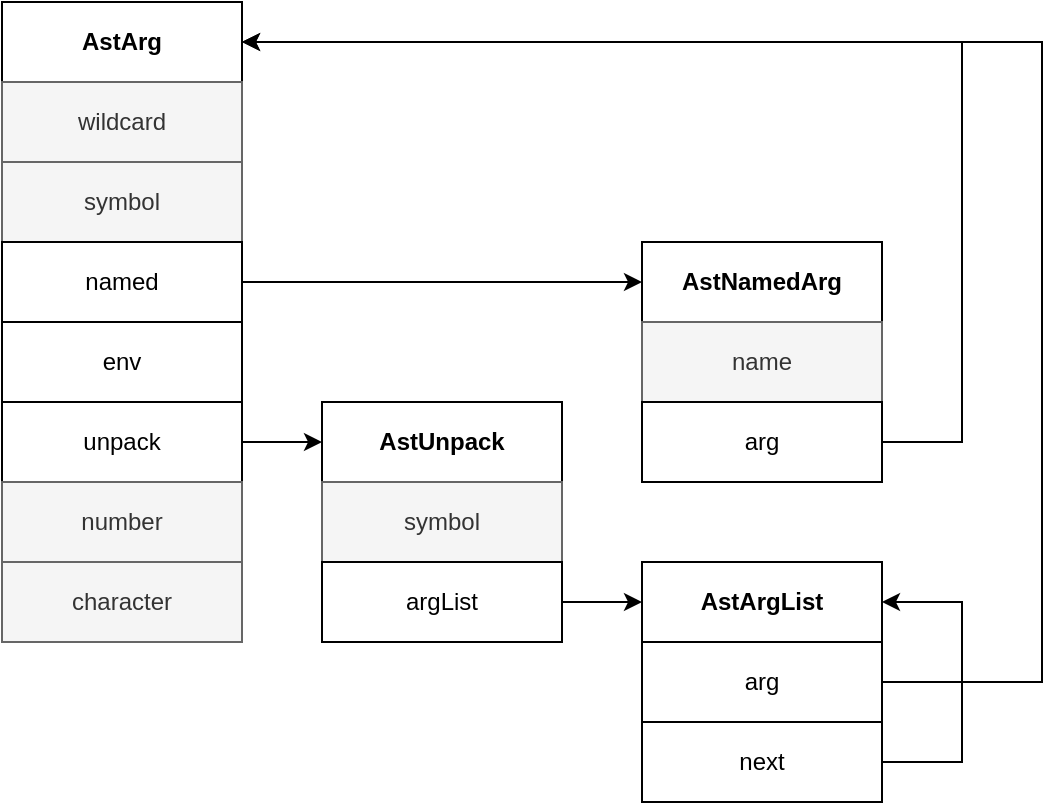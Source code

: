 <mxfile version="21.6.1" type="device">
  <diagram name="Page-1" id="Le8TfdS_j69bbdRqoDqT">
    <mxGraphModel dx="1116" dy="1295" grid="1" gridSize="10" guides="1" tooltips="1" connect="1" arrows="1" fold="1" page="0" pageScale="1" pageWidth="827" pageHeight="1169" math="0" shadow="0">
      <root>
        <mxCell id="0" />
        <mxCell id="1" parent="0" />
        <mxCell id="Hx3B7x0Sqtvm74069yTp-1" value="AstArg" style="rounded=0;whiteSpace=wrap;html=1;fontStyle=1" vertex="1" parent="1">
          <mxGeometry x="120" y="280" width="120" height="40" as="geometry" />
        </mxCell>
        <mxCell id="Hx3B7x0Sqtvm74069yTp-2" value="wildcard" style="rounded=0;whiteSpace=wrap;html=1;fillColor=#f5f5f5;fontColor=#333333;strokeColor=#666666;" vertex="1" parent="1">
          <mxGeometry x="120" y="320" width="120" height="40" as="geometry" />
        </mxCell>
        <mxCell id="Hx3B7x0Sqtvm74069yTp-3" value="symbol" style="rounded=0;whiteSpace=wrap;html=1;fillColor=#f5f5f5;fontColor=#333333;strokeColor=#666666;" vertex="1" parent="1">
          <mxGeometry x="120" y="360" width="120" height="40" as="geometry" />
        </mxCell>
        <mxCell id="Hx3B7x0Sqtvm74069yTp-7" style="edgeStyle=orthogonalEdgeStyle;rounded=0;orthogonalLoop=1;jettySize=auto;html=1;" edge="1" parent="1" source="Hx3B7x0Sqtvm74069yTp-4" target="Hx3B7x0Sqtvm74069yTp-5">
          <mxGeometry relative="1" as="geometry" />
        </mxCell>
        <mxCell id="Hx3B7x0Sqtvm74069yTp-4" value="named" style="rounded=0;whiteSpace=wrap;html=1;" vertex="1" parent="1">
          <mxGeometry x="120" y="400" width="120" height="40" as="geometry" />
        </mxCell>
        <mxCell id="Hx3B7x0Sqtvm74069yTp-5" value="AstNamedArg" style="rounded=0;whiteSpace=wrap;html=1;fontStyle=1" vertex="1" parent="1">
          <mxGeometry x="440" y="400" width="120" height="40" as="geometry" />
        </mxCell>
        <mxCell id="Hx3B7x0Sqtvm74069yTp-6" value="env" style="rounded=0;whiteSpace=wrap;html=1;" vertex="1" parent="1">
          <mxGeometry x="120" y="440" width="120" height="40" as="geometry" />
        </mxCell>
        <mxCell id="Hx3B7x0Sqtvm74069yTp-10" style="edgeStyle=orthogonalEdgeStyle;rounded=0;orthogonalLoop=1;jettySize=auto;html=1;" edge="1" parent="1" source="Hx3B7x0Sqtvm74069yTp-8" target="Hx3B7x0Sqtvm74069yTp-9">
          <mxGeometry relative="1" as="geometry" />
        </mxCell>
        <mxCell id="Hx3B7x0Sqtvm74069yTp-8" value="unpack" style="rounded=0;whiteSpace=wrap;html=1;" vertex="1" parent="1">
          <mxGeometry x="120" y="480" width="120" height="40" as="geometry" />
        </mxCell>
        <mxCell id="Hx3B7x0Sqtvm74069yTp-9" value="AstUnpack" style="rounded=0;whiteSpace=wrap;html=1;fontStyle=1" vertex="1" parent="1">
          <mxGeometry x="280" y="480" width="120" height="40" as="geometry" />
        </mxCell>
        <mxCell id="Hx3B7x0Sqtvm74069yTp-11" value="number" style="rounded=0;whiteSpace=wrap;html=1;fillColor=#f5f5f5;fontColor=#333333;strokeColor=#666666;" vertex="1" parent="1">
          <mxGeometry x="120" y="520" width="120" height="40" as="geometry" />
        </mxCell>
        <mxCell id="Hx3B7x0Sqtvm74069yTp-13" value="character" style="rounded=0;whiteSpace=wrap;html=1;fillColor=#f5f5f5;fontColor=#333333;strokeColor=#666666;" vertex="1" parent="1">
          <mxGeometry x="120" y="560" width="120" height="40" as="geometry" />
        </mxCell>
        <mxCell id="Hx3B7x0Sqtvm74069yTp-16" value="name" style="rounded=0;whiteSpace=wrap;html=1;fillColor=#f5f5f5;fontColor=#333333;strokeColor=#666666;" vertex="1" parent="1">
          <mxGeometry x="440" y="440" width="120" height="40" as="geometry" />
        </mxCell>
        <mxCell id="Hx3B7x0Sqtvm74069yTp-18" style="edgeStyle=orthogonalEdgeStyle;rounded=0;orthogonalLoop=1;jettySize=auto;html=1;entryX=1;entryY=0.5;entryDx=0;entryDy=0;" edge="1" parent="1" source="Hx3B7x0Sqtvm74069yTp-17" target="Hx3B7x0Sqtvm74069yTp-1">
          <mxGeometry relative="1" as="geometry">
            <Array as="points">
              <mxPoint x="600" y="500" />
              <mxPoint x="600" y="300" />
            </Array>
          </mxGeometry>
        </mxCell>
        <mxCell id="Hx3B7x0Sqtvm74069yTp-17" value="arg" style="rounded=0;whiteSpace=wrap;html=1;" vertex="1" parent="1">
          <mxGeometry x="440" y="480" width="120" height="40" as="geometry" />
        </mxCell>
        <mxCell id="Hx3B7x0Sqtvm74069yTp-19" value="symbol" style="rounded=0;whiteSpace=wrap;html=1;fillColor=#f5f5f5;fontColor=#333333;strokeColor=#666666;" vertex="1" parent="1">
          <mxGeometry x="280" y="520" width="120" height="40" as="geometry" />
        </mxCell>
        <mxCell id="Hx3B7x0Sqtvm74069yTp-22" style="edgeStyle=orthogonalEdgeStyle;rounded=0;orthogonalLoop=1;jettySize=auto;html=1;entryX=0;entryY=0.5;entryDx=0;entryDy=0;" edge="1" parent="1" source="Hx3B7x0Sqtvm74069yTp-20" target="Hx3B7x0Sqtvm74069yTp-21">
          <mxGeometry relative="1" as="geometry" />
        </mxCell>
        <mxCell id="Hx3B7x0Sqtvm74069yTp-20" value="argList" style="rounded=0;whiteSpace=wrap;html=1;" vertex="1" parent="1">
          <mxGeometry x="280" y="560" width="120" height="40" as="geometry" />
        </mxCell>
        <mxCell id="Hx3B7x0Sqtvm74069yTp-21" value="AstArgList" style="rounded=0;whiteSpace=wrap;html=1;fontStyle=1" vertex="1" parent="1">
          <mxGeometry x="440" y="560" width="120" height="40" as="geometry" />
        </mxCell>
        <mxCell id="Hx3B7x0Sqtvm74069yTp-24" style="edgeStyle=orthogonalEdgeStyle;rounded=0;orthogonalLoop=1;jettySize=auto;html=1;" edge="1" parent="1" source="Hx3B7x0Sqtvm74069yTp-23">
          <mxGeometry relative="1" as="geometry">
            <mxPoint x="240" y="300" as="targetPoint" />
            <Array as="points">
              <mxPoint x="640" y="620" />
              <mxPoint x="640" y="300" />
              <mxPoint x="240" y="300" />
            </Array>
          </mxGeometry>
        </mxCell>
        <mxCell id="Hx3B7x0Sqtvm74069yTp-23" value="arg" style="rounded=0;whiteSpace=wrap;html=1;" vertex="1" parent="1">
          <mxGeometry x="440" y="600" width="120" height="40" as="geometry" />
        </mxCell>
        <mxCell id="Hx3B7x0Sqtvm74069yTp-26" style="edgeStyle=orthogonalEdgeStyle;rounded=0;orthogonalLoop=1;jettySize=auto;html=1;entryX=1;entryY=0.5;entryDx=0;entryDy=0;" edge="1" parent="1" source="Hx3B7x0Sqtvm74069yTp-25" target="Hx3B7x0Sqtvm74069yTp-21">
          <mxGeometry relative="1" as="geometry">
            <Array as="points">
              <mxPoint x="600" y="660" />
              <mxPoint x="600" y="580" />
            </Array>
          </mxGeometry>
        </mxCell>
        <mxCell id="Hx3B7x0Sqtvm74069yTp-25" value="next" style="rounded=0;whiteSpace=wrap;html=1;" vertex="1" parent="1">
          <mxGeometry x="440" y="640" width="120" height="40" as="geometry" />
        </mxCell>
      </root>
    </mxGraphModel>
  </diagram>
</mxfile>
